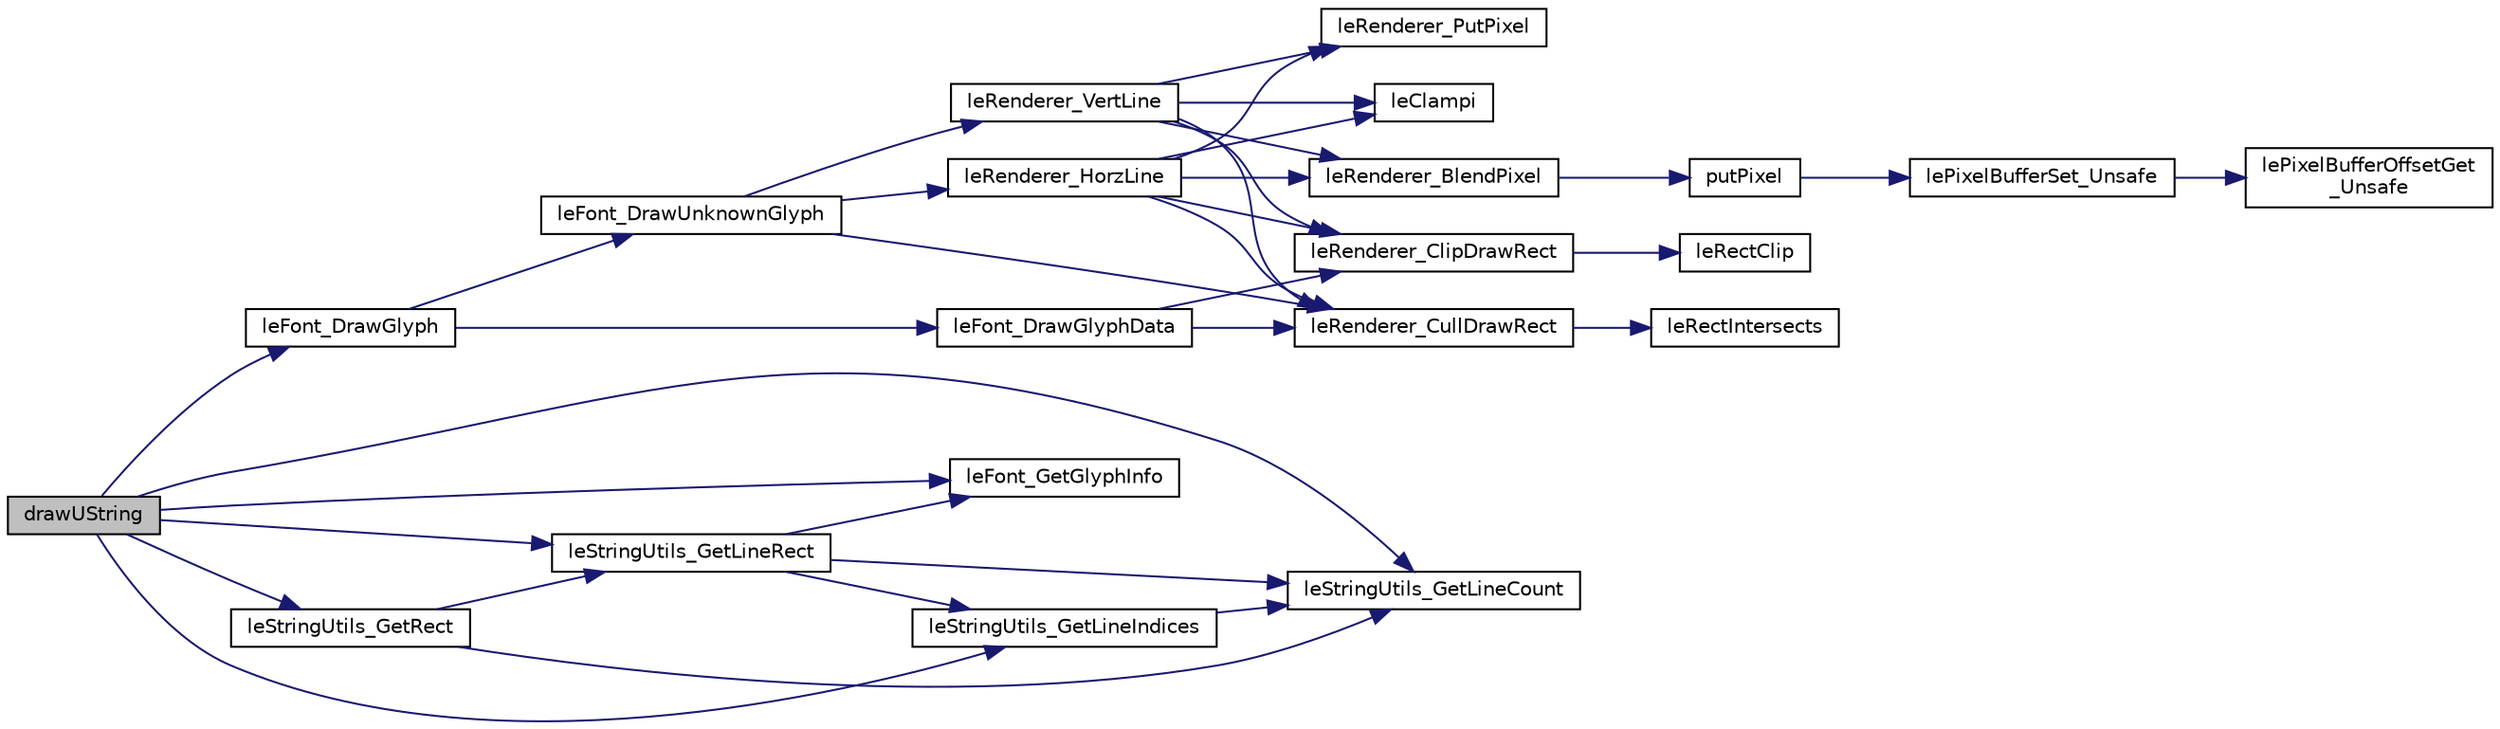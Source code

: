 digraph "drawUString"
{
 // LATEX_PDF_SIZE
  edge [fontname="Helvetica",fontsize="10",labelfontname="Helvetica",labelfontsize="10"];
  node [fontname="Helvetica",fontsize="10",shape=record];
  rankdir="LR";
  Node1 [label="drawUString",height=0.2,width=0.4,color="black", fillcolor="grey75", style="filled", fontcolor="black",tooltip=" "];
  Node1 -> Node2 [color="midnightblue",fontsize="10",style="solid",fontname="Helvetica"];
  Node2 [label="leFont_DrawGlyph",height=0.2,width=0.4,color="black", fillcolor="white", style="filled",URL="$legato__font_8c.html#aa1ca1fb28984b2518932a1464df7e79a",tooltip=" "];
  Node2 -> Node3 [color="midnightblue",fontsize="10",style="solid",fontname="Helvetica"];
  Node3 [label="leFont_DrawGlyphData",height=0.2,width=0.4,color="black", fillcolor="white", style="filled",URL="$legato__font_8c.html#ab915c5dd71aa54e3755ac7e7e77120bf",tooltip=" "];
  Node3 -> Node4 [color="midnightblue",fontsize="10",style="solid",fontname="Helvetica"];
  Node4 [label="leRenderer_ClipDrawRect",height=0.2,width=0.4,color="black", fillcolor="white", style="filled",URL="$legato__renderer_8c.html#ac36b73cb9733f69bd771a3cdf4131c8c",tooltip=" "];
  Node4 -> Node5 [color="midnightblue",fontsize="10",style="solid",fontname="Helvetica"];
  Node5 [label="leRectClip",height=0.2,width=0.4,color="black", fillcolor="white", style="filled",URL="$legato__rect_8c.html#ac19d2a378a0bed1eb149afa2c07256be",tooltip=" "];
  Node3 -> Node6 [color="midnightblue",fontsize="10",style="solid",fontname="Helvetica"];
  Node6 [label="leRenderer_CullDrawRect",height=0.2,width=0.4,color="black", fillcolor="white", style="filled",URL="$legato__renderer_8c.html#a44a51a15a56b9b06042807e28ccdbfa9",tooltip=" "];
  Node6 -> Node7 [color="midnightblue",fontsize="10",style="solid",fontname="Helvetica"];
  Node7 [label="leRectIntersects",height=0.2,width=0.4,color="black", fillcolor="white", style="filled",URL="$legato__rect_8c.html#a3ae2e8d6ed6a3a5af11b9273fb02195d",tooltip=" "];
  Node2 -> Node8 [color="midnightblue",fontsize="10",style="solid",fontname="Helvetica"];
  Node8 [label="leFont_DrawUnknownGlyph",height=0.2,width=0.4,color="black", fillcolor="white", style="filled",URL="$legato__font_8c.html#a03c5addbf7c3e99d681e0e8e53ba52cd",tooltip=" "];
  Node8 -> Node6 [color="midnightblue",fontsize="10",style="solid",fontname="Helvetica"];
  Node8 -> Node9 [color="midnightblue",fontsize="10",style="solid",fontname="Helvetica"];
  Node9 [label="leRenderer_HorzLine",height=0.2,width=0.4,color="black", fillcolor="white", style="filled",URL="$legato__draw__line_8c.html#a904f5edae621f46e126b138af87b4ccf",tooltip=" "];
  Node9 -> Node10 [color="midnightblue",fontsize="10",style="solid",fontname="Helvetica"];
  Node10 [label="leClampi",height=0.2,width=0.4,color="black", fillcolor="white", style="filled",URL="$legato__math_8c.html#affae9f4108ffcaa4874007c797638977",tooltip=" "];
  Node9 -> Node11 [color="midnightblue",fontsize="10",style="solid",fontname="Helvetica"];
  Node11 [label="leRenderer_BlendPixel",height=0.2,width=0.4,color="black", fillcolor="white", style="filled",URL="$legato__draw_8c.html#af81f2f4cfe7f8a0412174677151a41b8",tooltip=" "];
  Node11 -> Node12 [color="midnightblue",fontsize="10",style="solid",fontname="Helvetica"];
  Node12 [label="putPixel",height=0.2,width=0.4,color="black", fillcolor="white", style="filled",URL="$legato__draw_8c.html#a44d112db78ddddd19c61056a816967f6",tooltip=" "];
  Node12 -> Node13 [color="midnightblue",fontsize="10",style="solid",fontname="Helvetica"];
  Node13 [label="lePixelBufferSet_Unsafe",height=0.2,width=0.4,color="black", fillcolor="white", style="filled",URL="$legato__pixelbuffer_8c.html#a59ec7b62436ec8e72b5627c4ac04e4e5",tooltip=" "];
  Node13 -> Node14 [color="midnightblue",fontsize="10",style="solid",fontname="Helvetica"];
  Node14 [label="lePixelBufferOffsetGet\l_Unsafe",height=0.2,width=0.4,color="black", fillcolor="white", style="filled",URL="$legato__pixelbuffer_8c.html#a4755b271a3f8b3550828220a46ff39e8",tooltip=" "];
  Node9 -> Node4 [color="midnightblue",fontsize="10",style="solid",fontname="Helvetica"];
  Node9 -> Node6 [color="midnightblue",fontsize="10",style="solid",fontname="Helvetica"];
  Node9 -> Node15 [color="midnightblue",fontsize="10",style="solid",fontname="Helvetica"];
  Node15 [label="leRenderer_PutPixel",height=0.2,width=0.4,color="black", fillcolor="white", style="filled",URL="$legato__draw_8c.html#a5bd8b3cb9a506b9253c8f3dcf1b8df31",tooltip=" "];
  Node8 -> Node16 [color="midnightblue",fontsize="10",style="solid",fontname="Helvetica"];
  Node16 [label="leRenderer_VertLine",height=0.2,width=0.4,color="black", fillcolor="white", style="filled",URL="$legato__draw__line_8c.html#a86851061167874ad328cc8e22937f1fb",tooltip=" "];
  Node16 -> Node10 [color="midnightblue",fontsize="10",style="solid",fontname="Helvetica"];
  Node16 -> Node11 [color="midnightblue",fontsize="10",style="solid",fontname="Helvetica"];
  Node16 -> Node4 [color="midnightblue",fontsize="10",style="solid",fontname="Helvetica"];
  Node16 -> Node6 [color="midnightblue",fontsize="10",style="solid",fontname="Helvetica"];
  Node16 -> Node15 [color="midnightblue",fontsize="10",style="solid",fontname="Helvetica"];
  Node1 -> Node17 [color="midnightblue",fontsize="10",style="solid",fontname="Helvetica"];
  Node17 [label="leFont_GetGlyphInfo",height=0.2,width=0.4,color="black", fillcolor="white", style="filled",URL="$legato__font_8c.html#adc970dea55e5bf510816327877ad7bf2",tooltip=" "];
  Node1 -> Node18 [color="midnightblue",fontsize="10",style="solid",fontname="Helvetica"];
  Node18 [label="leStringUtils_GetLineCount",height=0.2,width=0.4,color="black", fillcolor="white", style="filled",URL="$legato__stringutils_8c.html#a6134642f72bbe923a8ae91509076217e",tooltip=" "];
  Node1 -> Node19 [color="midnightblue",fontsize="10",style="solid",fontname="Helvetica"];
  Node19 [label="leStringUtils_GetLineIndices",height=0.2,width=0.4,color="black", fillcolor="white", style="filled",URL="$legato__stringutils_8c.html#aa6a5299c2b5b77b321ebbb05edfe4dfd",tooltip=" "];
  Node19 -> Node18 [color="midnightblue",fontsize="10",style="solid",fontname="Helvetica"];
  Node1 -> Node20 [color="midnightblue",fontsize="10",style="solid",fontname="Helvetica"];
  Node20 [label="leStringUtils_GetLineRect",height=0.2,width=0.4,color="black", fillcolor="white", style="filled",URL="$legato__stringutils_8c.html#a7e0f24adfc58e1a4a3bba232e7f1eedf",tooltip=" "];
  Node20 -> Node17 [color="midnightblue",fontsize="10",style="solid",fontname="Helvetica"];
  Node20 -> Node18 [color="midnightblue",fontsize="10",style="solid",fontname="Helvetica"];
  Node20 -> Node19 [color="midnightblue",fontsize="10",style="solid",fontname="Helvetica"];
  Node1 -> Node21 [color="midnightblue",fontsize="10",style="solid",fontname="Helvetica"];
  Node21 [label="leStringUtils_GetRect",height=0.2,width=0.4,color="black", fillcolor="white", style="filled",URL="$legato__stringutils_8c.html#a0364d886fbc6e46311fd752449995e1a",tooltip=" "];
  Node21 -> Node18 [color="midnightblue",fontsize="10",style="solid",fontname="Helvetica"];
  Node21 -> Node20 [color="midnightblue",fontsize="10",style="solid",fontname="Helvetica"];
}
